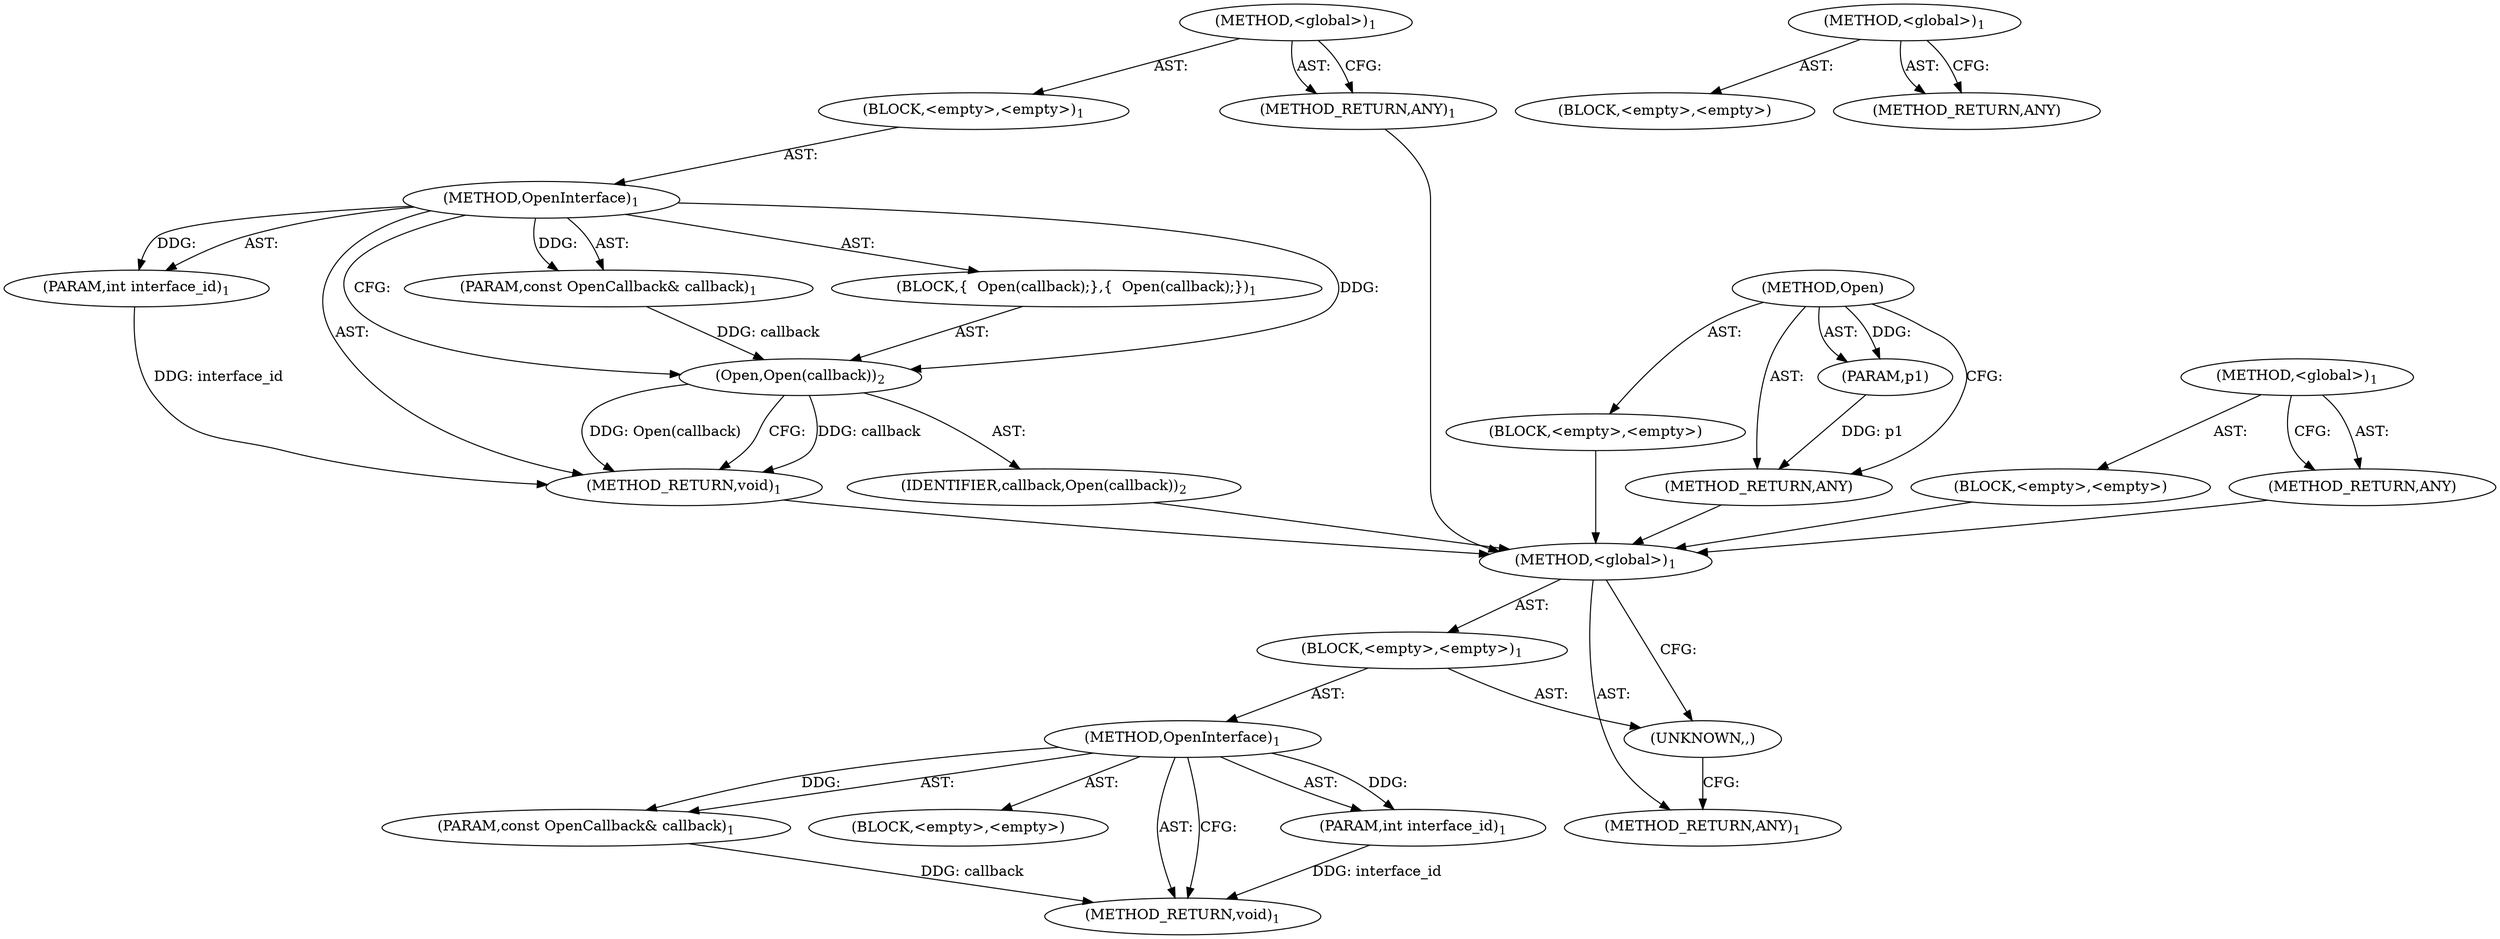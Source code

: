 digraph "&lt;global&gt;" {
vulnerable_6 [label=<(METHOD,&lt;global&gt;)<SUB>1</SUB>>];
vulnerable_7 [label=<(BLOCK,&lt;empty&gt;,&lt;empty&gt;)<SUB>1</SUB>>];
vulnerable_8 [label=<(METHOD,OpenInterface)<SUB>1</SUB>>];
vulnerable_9 [label=<(PARAM,int interface_id)<SUB>1</SUB>>];
vulnerable_10 [label=<(PARAM,const OpenCallback&amp; callback)<SUB>1</SUB>>];
vulnerable_11 [label=<(BLOCK,{
  Open(callback);
},{
  Open(callback);
})<SUB>1</SUB>>];
vulnerable_12 [label=<(Open,Open(callback))<SUB>2</SUB>>];
vulnerable_13 [label=<(IDENTIFIER,callback,Open(callback))<SUB>2</SUB>>];
vulnerable_14 [label=<(METHOD_RETURN,void)<SUB>1</SUB>>];
vulnerable_16 [label=<(METHOD_RETURN,ANY)<SUB>1</SUB>>];
vulnerable_33 [label=<(METHOD,Open)>];
vulnerable_34 [label=<(PARAM,p1)>];
vulnerable_35 [label=<(BLOCK,&lt;empty&gt;,&lt;empty&gt;)>];
vulnerable_36 [label=<(METHOD_RETURN,ANY)>];
vulnerable_27 [label=<(METHOD,&lt;global&gt;)<SUB>1</SUB>>];
vulnerable_28 [label=<(BLOCK,&lt;empty&gt;,&lt;empty&gt;)>];
vulnerable_29 [label=<(METHOD_RETURN,ANY)>];
fixed_6 [label=<(METHOD,&lt;global&gt;)<SUB>1</SUB>>];
fixed_7 [label=<(BLOCK,&lt;empty&gt;,&lt;empty&gt;)<SUB>1</SUB>>];
fixed_8 [label=<(METHOD,OpenInterface)<SUB>1</SUB>>];
fixed_9 [label=<(PARAM,int interface_id)<SUB>1</SUB>>];
fixed_10 [label=<(PARAM,const OpenCallback&amp; callback)<SUB>1</SUB>>];
fixed_11 [label=<(BLOCK,&lt;empty&gt;,&lt;empty&gt;)>];
fixed_12 [label=<(METHOD_RETURN,void)<SUB>1</SUB>>];
fixed_14 [label=<(UNKNOWN,,)>];
fixed_15 [label=<(METHOD_RETURN,ANY)<SUB>1</SUB>>];
fixed_26 [label=<(METHOD,&lt;global&gt;)<SUB>1</SUB>>];
fixed_27 [label=<(BLOCK,&lt;empty&gt;,&lt;empty&gt;)>];
fixed_28 [label=<(METHOD_RETURN,ANY)>];
vulnerable_6 -> vulnerable_7  [key=0, label="AST: "];
vulnerable_6 -> vulnerable_16  [key=0, label="AST: "];
vulnerable_6 -> vulnerable_16  [key=1, label="CFG: "];
vulnerable_7 -> vulnerable_8  [key=0, label="AST: "];
vulnerable_8 -> vulnerable_9  [key=0, label="AST: "];
vulnerable_8 -> vulnerable_9  [key=1, label="DDG: "];
vulnerable_8 -> vulnerable_10  [key=0, label="AST: "];
vulnerable_8 -> vulnerable_10  [key=1, label="DDG: "];
vulnerable_8 -> vulnerable_11  [key=0, label="AST: "];
vulnerable_8 -> vulnerable_14  [key=0, label="AST: "];
vulnerable_8 -> vulnerable_12  [key=0, label="CFG: "];
vulnerable_8 -> vulnerable_12  [key=1, label="DDG: "];
vulnerable_9 -> vulnerable_14  [key=0, label="DDG: interface_id"];
vulnerable_10 -> vulnerable_12  [key=0, label="DDG: callback"];
vulnerable_11 -> vulnerable_12  [key=0, label="AST: "];
vulnerable_12 -> vulnerable_13  [key=0, label="AST: "];
vulnerable_12 -> vulnerable_14  [key=0, label="CFG: "];
vulnerable_12 -> vulnerable_14  [key=1, label="DDG: callback"];
vulnerable_12 -> vulnerable_14  [key=2, label="DDG: Open(callback)"];
vulnerable_13 -> fixed_6  [key=0];
vulnerable_14 -> fixed_6  [key=0];
vulnerable_16 -> fixed_6  [key=0];
vulnerable_33 -> vulnerable_34  [key=0, label="AST: "];
vulnerable_33 -> vulnerable_34  [key=1, label="DDG: "];
vulnerable_33 -> vulnerable_35  [key=0, label="AST: "];
vulnerable_33 -> vulnerable_36  [key=0, label="AST: "];
vulnerable_33 -> vulnerable_36  [key=1, label="CFG: "];
vulnerable_34 -> vulnerable_36  [key=0, label="DDG: p1"];
vulnerable_35 -> fixed_6  [key=0];
vulnerable_36 -> fixed_6  [key=0];
vulnerable_27 -> vulnerable_28  [key=0, label="AST: "];
vulnerable_27 -> vulnerable_29  [key=0, label="AST: "];
vulnerable_27 -> vulnerable_29  [key=1, label="CFG: "];
vulnerable_28 -> fixed_6  [key=0];
vulnerable_29 -> fixed_6  [key=0];
fixed_6 -> fixed_7  [key=0, label="AST: "];
fixed_6 -> fixed_15  [key=0, label="AST: "];
fixed_6 -> fixed_14  [key=0, label="CFG: "];
fixed_7 -> fixed_8  [key=0, label="AST: "];
fixed_7 -> fixed_14  [key=0, label="AST: "];
fixed_8 -> fixed_9  [key=0, label="AST: "];
fixed_8 -> fixed_9  [key=1, label="DDG: "];
fixed_8 -> fixed_10  [key=0, label="AST: "];
fixed_8 -> fixed_10  [key=1, label="DDG: "];
fixed_8 -> fixed_11  [key=0, label="AST: "];
fixed_8 -> fixed_12  [key=0, label="AST: "];
fixed_8 -> fixed_12  [key=1, label="CFG: "];
fixed_9 -> fixed_12  [key=0, label="DDG: interface_id"];
fixed_10 -> fixed_12  [key=0, label="DDG: callback"];
fixed_14 -> fixed_15  [key=0, label="CFG: "];
fixed_26 -> fixed_27  [key=0, label="AST: "];
fixed_26 -> fixed_28  [key=0, label="AST: "];
fixed_26 -> fixed_28  [key=1, label="CFG: "];
}
